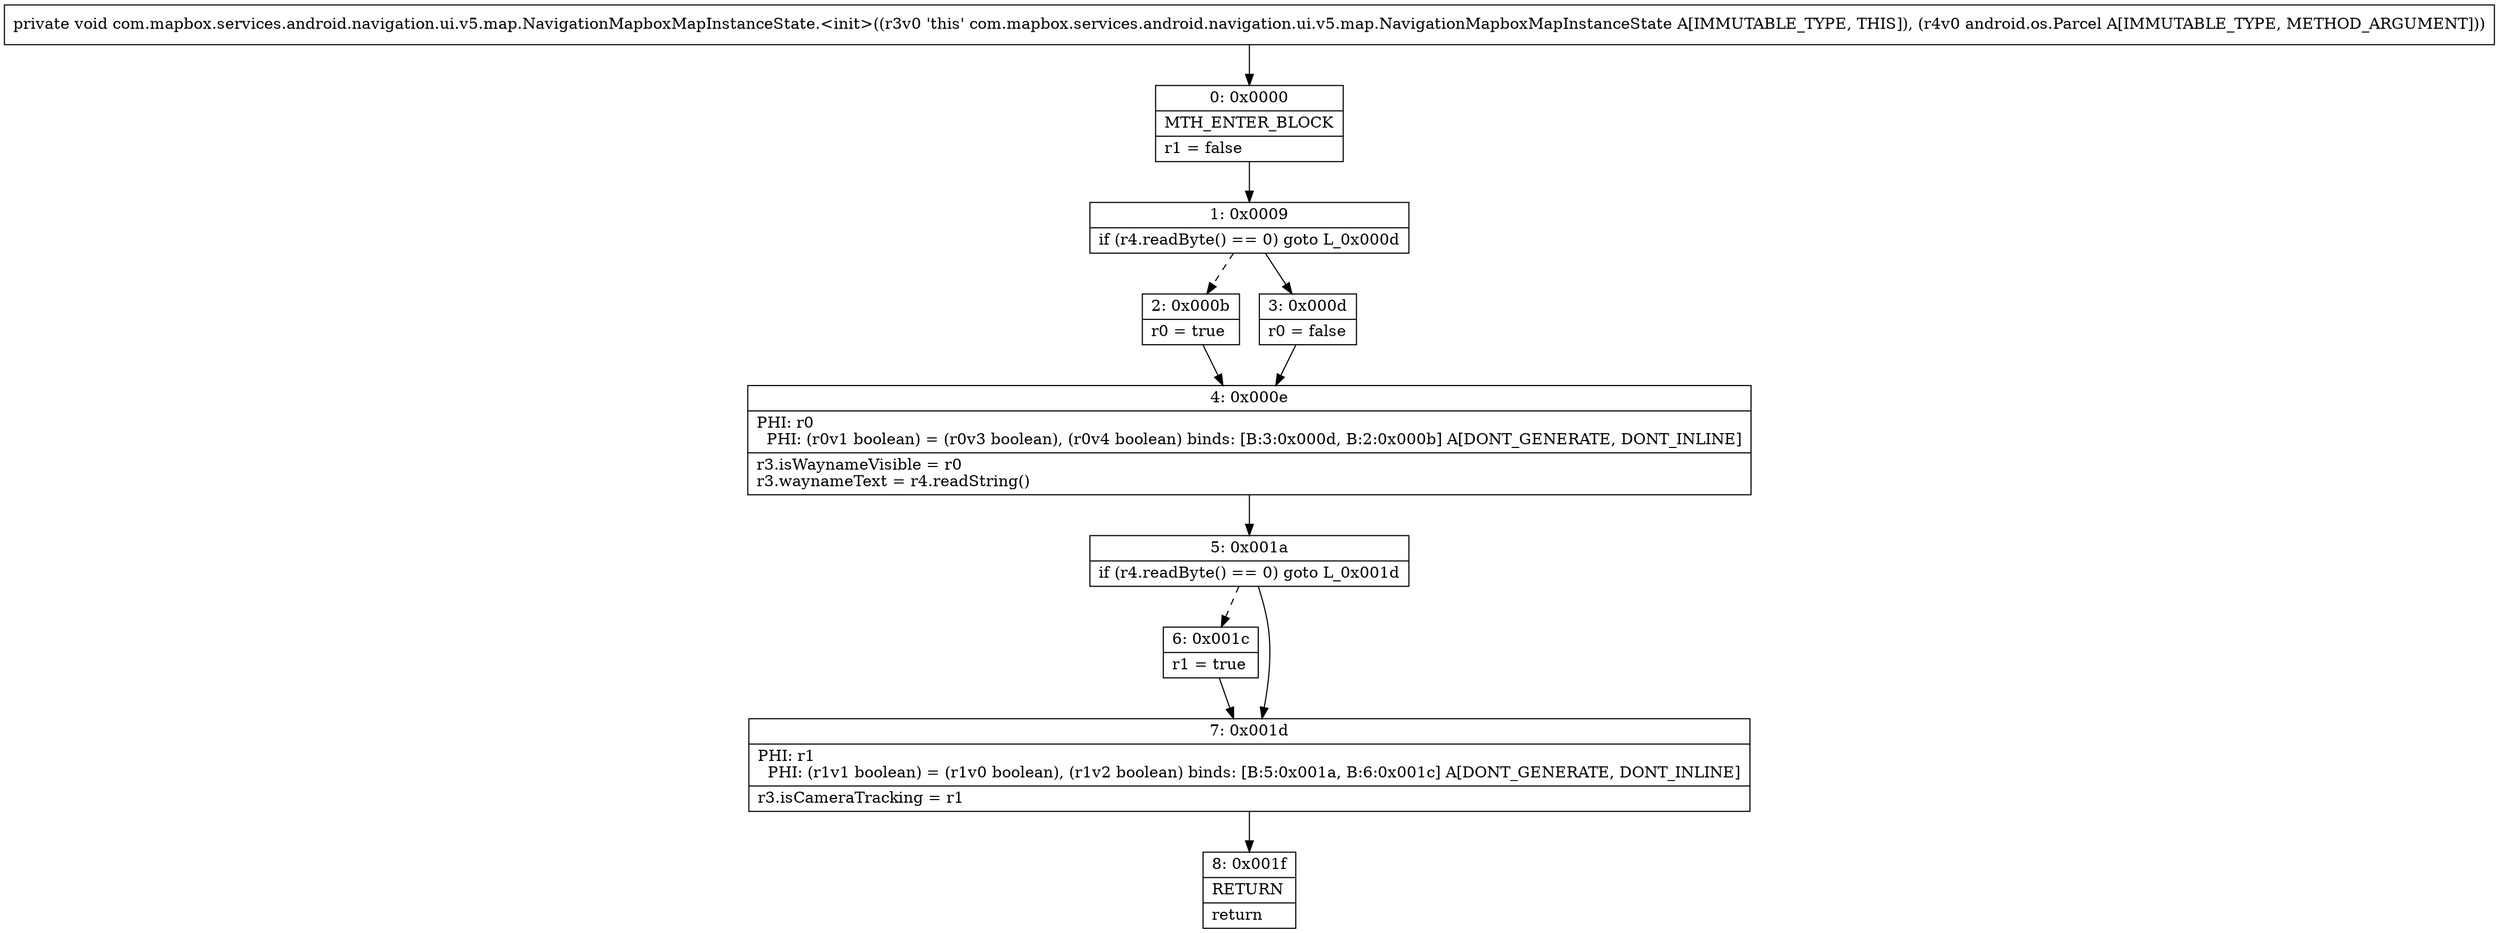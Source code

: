 digraph "CFG forcom.mapbox.services.android.navigation.ui.v5.map.NavigationMapboxMapInstanceState.\<init\>(Landroid\/os\/Parcel;)V" {
Node_0 [shape=record,label="{0\:\ 0x0000|MTH_ENTER_BLOCK\l|r1 = false\l}"];
Node_1 [shape=record,label="{1\:\ 0x0009|if (r4.readByte() == 0) goto L_0x000d\l}"];
Node_2 [shape=record,label="{2\:\ 0x000b|r0 = true\l}"];
Node_3 [shape=record,label="{3\:\ 0x000d|r0 = false\l}"];
Node_4 [shape=record,label="{4\:\ 0x000e|PHI: r0 \l  PHI: (r0v1 boolean) = (r0v3 boolean), (r0v4 boolean) binds: [B:3:0x000d, B:2:0x000b] A[DONT_GENERATE, DONT_INLINE]\l|r3.isWaynameVisible = r0\lr3.waynameText = r4.readString()\l}"];
Node_5 [shape=record,label="{5\:\ 0x001a|if (r4.readByte() == 0) goto L_0x001d\l}"];
Node_6 [shape=record,label="{6\:\ 0x001c|r1 = true\l}"];
Node_7 [shape=record,label="{7\:\ 0x001d|PHI: r1 \l  PHI: (r1v1 boolean) = (r1v0 boolean), (r1v2 boolean) binds: [B:5:0x001a, B:6:0x001c] A[DONT_GENERATE, DONT_INLINE]\l|r3.isCameraTracking = r1\l}"];
Node_8 [shape=record,label="{8\:\ 0x001f|RETURN\l|return\l}"];
MethodNode[shape=record,label="{private void com.mapbox.services.android.navigation.ui.v5.map.NavigationMapboxMapInstanceState.\<init\>((r3v0 'this' com.mapbox.services.android.navigation.ui.v5.map.NavigationMapboxMapInstanceState A[IMMUTABLE_TYPE, THIS]), (r4v0 android.os.Parcel A[IMMUTABLE_TYPE, METHOD_ARGUMENT])) }"];
MethodNode -> Node_0;
Node_0 -> Node_1;
Node_1 -> Node_2[style=dashed];
Node_1 -> Node_3;
Node_2 -> Node_4;
Node_3 -> Node_4;
Node_4 -> Node_5;
Node_5 -> Node_6[style=dashed];
Node_5 -> Node_7;
Node_6 -> Node_7;
Node_7 -> Node_8;
}

